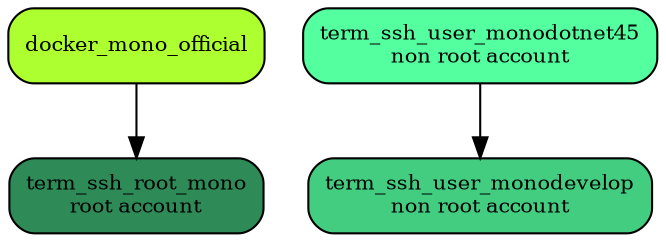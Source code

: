 digraph docker
{
 "mono" [label="docker_mono_official",shape=box,fillcolor="greenyellow",style="filled,rounded", fontsize="10.0"];
 "term_ssh_root_mono" [label="term_ssh_root_mono\nroot account",shape=box,fillcolor="seagreen",style="filled,rounded", fontsize="10.0"];
 "term_ssh_user_monodotnet45" [label="term_ssh_user_monodotnet45\nnon root account",shape=box,fillcolor="seagreen1",style="filled,rounded", fontsize="10.0"];
 "term_ssh_user_monodevelop" [label="term_ssh_user_monodevelop\nnon root account",shape=box,fillcolor="seagreen3",style="filled,rounded", fontsize="10.0"];
 "mono" -> "term_ssh_root_mono"
 "term_ssh_user_monodotnet45" -> "term_ssh_user_monodevelop";
}
